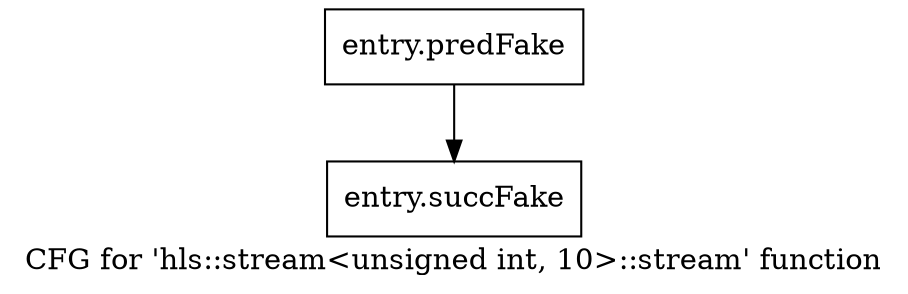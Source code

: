 digraph "CFG for 'hls::stream\<unsigned int, 10\>::stream' function" {
	label="CFG for 'hls::stream\<unsigned int, 10\>::stream' function";

	Node0x580bb80 [shape=record,filename="",linenumber="",label="{entry.predFake}"];
	Node0x580bb80 -> Node0x58d3420[ callList="" memoryops="" filename="/tools/Xilinx/Vitis_HLS/2023.1/include/hls_stream.h" execusionnum="4"];
	Node0x58d3420 [shape=record,filename="/tools/Xilinx/Vitis_HLS/2023.1/include/hls_stream.h",linenumber="525",label="{entry.succFake}"];
}
